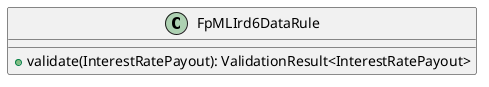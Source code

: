 @startuml

    class FpMLIrd6DataRule [[FpMLIrd6DataRule.html]] {
        +validate(InterestRatePayout): ValidationResult<InterestRatePayout>
    }

@enduml
